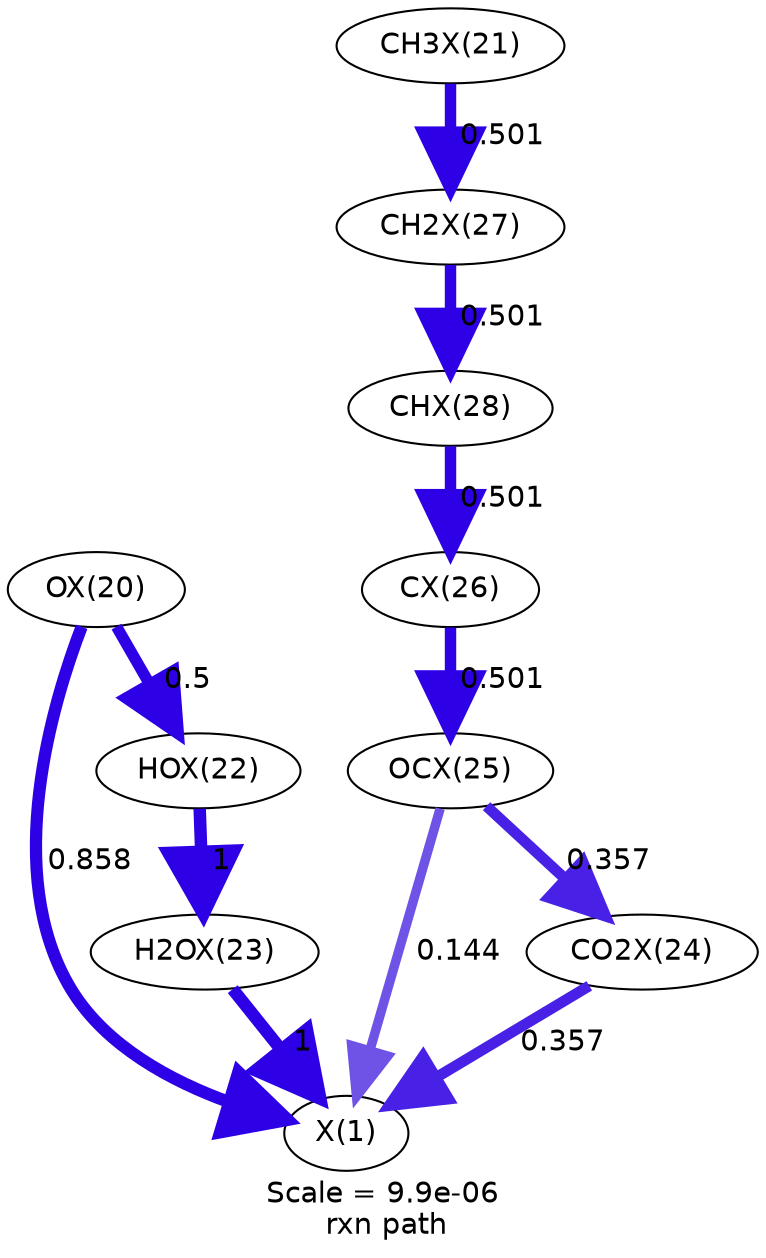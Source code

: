 digraph reaction_paths {
center=1;
s29 -> s27[fontname="Helvetica", penwidth=5.88, arrowsize=2.94, color="0.7, 1.36, 0.9"
, label=" 0.858"];
s34 -> s27[fontname="Helvetica", penwidth=4.54, arrowsize=2.27, color="0.7, 0.644, 0.9"
, label=" 0.144"];
s32 -> s27[fontname="Helvetica", penwidth=6, arrowsize=3, color="0.7, 1.5, 0.9"
, label=" 1"];
s33 -> s27[fontname="Helvetica", penwidth=5.22, arrowsize=2.61, color="0.7, 0.857, 0.9"
, label=" 0.357"];
s29 -> s31[fontname="Helvetica", penwidth=5.48, arrowsize=2.74, color="0.7, 1, 0.9"
, label=" 0.5"];
s31 -> s32[fontname="Helvetica", penwidth=6, arrowsize=3, color="0.7, 1.5, 0.9"
, label=" 1"];
s30 -> s36[fontname="Helvetica", penwidth=5.48, arrowsize=2.74, color="0.7, 1, 0.9"
, label=" 0.501"];
s36 -> s37[fontname="Helvetica", penwidth=5.48, arrowsize=2.74, color="0.7, 1, 0.9"
, label=" 0.501"];
s37 -> s35[fontname="Helvetica", penwidth=5.48, arrowsize=2.74, color="0.7, 1, 0.9"
, label=" 0.501"];
s35 -> s34[fontname="Helvetica", penwidth=5.48, arrowsize=2.74, color="0.7, 1, 0.9"
, label=" 0.501"];
s34 -> s33[fontname="Helvetica", penwidth=5.22, arrowsize=2.61, color="0.7, 0.857, 0.9"
, label=" 0.357"];
s27 [ fontname="Helvetica", label="X(1)"];
s29 [ fontname="Helvetica", label="OX(20)"];
s30 [ fontname="Helvetica", label="CH3X(21)"];
s31 [ fontname="Helvetica", label="HOX(22)"];
s32 [ fontname="Helvetica", label="H2OX(23)"];
s33 [ fontname="Helvetica", label="CO2X(24)"];
s34 [ fontname="Helvetica", label="OCX(25)"];
s35 [ fontname="Helvetica", label="CX(26)"];
s36 [ fontname="Helvetica", label="CH2X(27)"];
s37 [ fontname="Helvetica", label="CHX(28)"];
 label = "Scale = 9.9e-06\l rxn path";
 fontname = "Helvetica";
}
